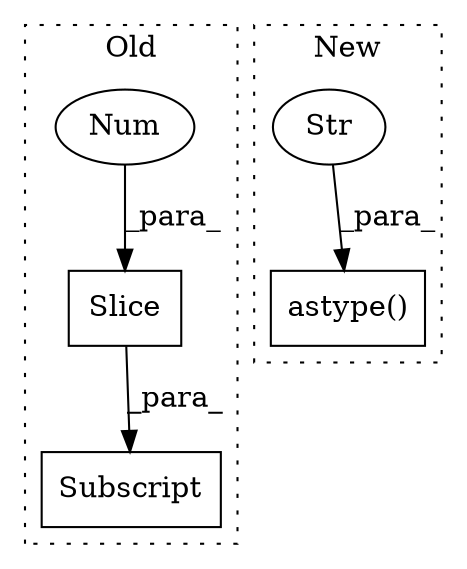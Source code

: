digraph G {
subgraph cluster0 {
1 [label="Slice" a="80" s="624" l="2" shape="box"];
3 [label="Num" a="76" s="625" l="1" shape="ellipse"];
4 [label="Subscript" a="63" s="616,0" l="11,0" shape="box"];
label = "Old";
style="dotted";
}
subgraph cluster1 {
2 [label="astype()" a="75" s="524,542" l="11,1" shape="box"];
5 [label="Str" a="66" s="535" l="7" shape="ellipse"];
label = "New";
style="dotted";
}
1 -> 4 [label="_para_"];
3 -> 1 [label="_para_"];
5 -> 2 [label="_para_"];
}